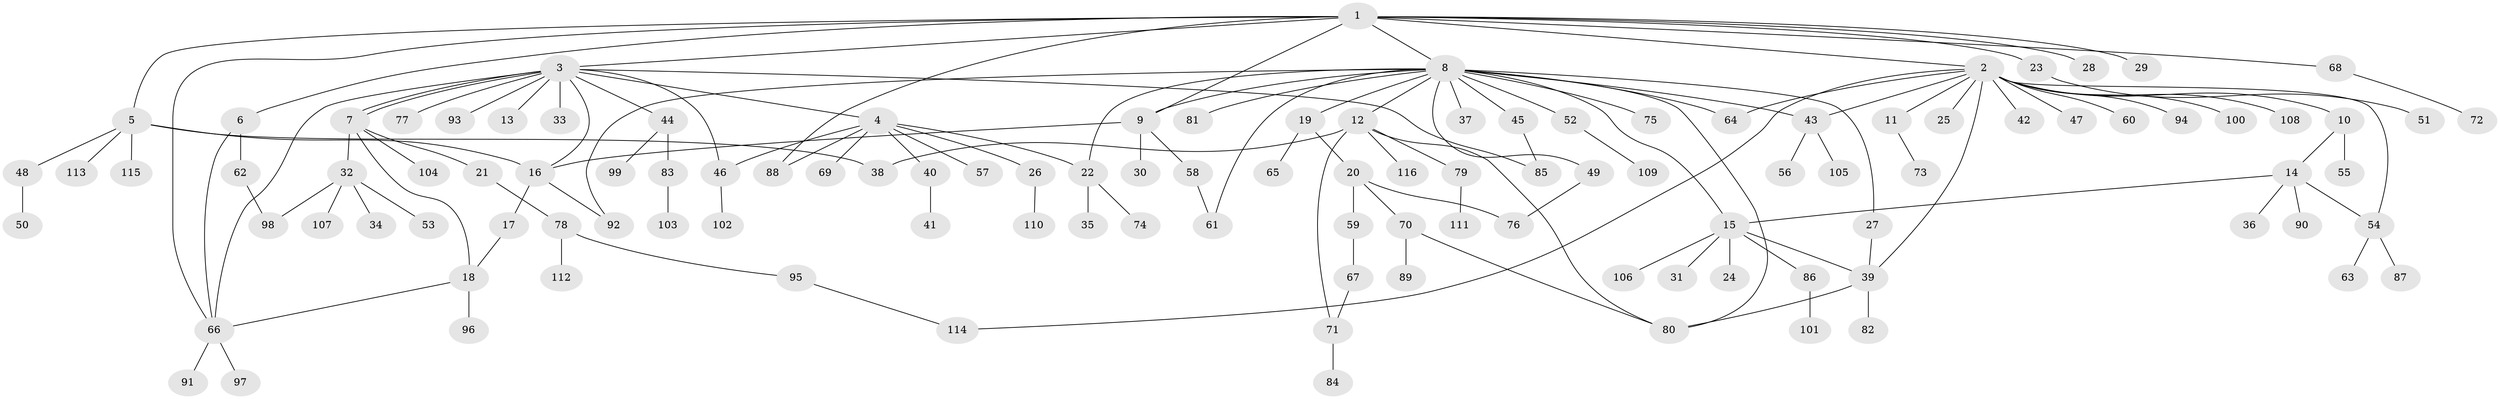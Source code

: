 // Generated by graph-tools (version 1.1) at 2025/01/03/09/25 03:01:57]
// undirected, 116 vertices, 143 edges
graph export_dot {
graph [start="1"]
  node [color=gray90,style=filled];
  1;
  2;
  3;
  4;
  5;
  6;
  7;
  8;
  9;
  10;
  11;
  12;
  13;
  14;
  15;
  16;
  17;
  18;
  19;
  20;
  21;
  22;
  23;
  24;
  25;
  26;
  27;
  28;
  29;
  30;
  31;
  32;
  33;
  34;
  35;
  36;
  37;
  38;
  39;
  40;
  41;
  42;
  43;
  44;
  45;
  46;
  47;
  48;
  49;
  50;
  51;
  52;
  53;
  54;
  55;
  56;
  57;
  58;
  59;
  60;
  61;
  62;
  63;
  64;
  65;
  66;
  67;
  68;
  69;
  70;
  71;
  72;
  73;
  74;
  75;
  76;
  77;
  78;
  79;
  80;
  81;
  82;
  83;
  84;
  85;
  86;
  87;
  88;
  89;
  90;
  91;
  92;
  93;
  94;
  95;
  96;
  97;
  98;
  99;
  100;
  101;
  102;
  103;
  104;
  105;
  106;
  107;
  108;
  109;
  110;
  111;
  112;
  113;
  114;
  115;
  116;
  1 -- 2;
  1 -- 3;
  1 -- 5;
  1 -- 6;
  1 -- 8;
  1 -- 9;
  1 -- 23;
  1 -- 28;
  1 -- 29;
  1 -- 66;
  1 -- 68;
  1 -- 88;
  2 -- 10;
  2 -- 11;
  2 -- 25;
  2 -- 39;
  2 -- 42;
  2 -- 43;
  2 -- 47;
  2 -- 54;
  2 -- 60;
  2 -- 64;
  2 -- 94;
  2 -- 100;
  2 -- 108;
  2 -- 114;
  3 -- 4;
  3 -- 7;
  3 -- 7;
  3 -- 13;
  3 -- 16;
  3 -- 33;
  3 -- 44;
  3 -- 46;
  3 -- 66;
  3 -- 77;
  3 -- 85;
  3 -- 93;
  4 -- 22;
  4 -- 26;
  4 -- 40;
  4 -- 46;
  4 -- 57;
  4 -- 69;
  4 -- 88;
  5 -- 16;
  5 -- 38;
  5 -- 48;
  5 -- 113;
  5 -- 115;
  6 -- 62;
  6 -- 66;
  7 -- 18;
  7 -- 21;
  7 -- 32;
  7 -- 104;
  8 -- 9;
  8 -- 12;
  8 -- 15;
  8 -- 19;
  8 -- 22;
  8 -- 27;
  8 -- 37;
  8 -- 43;
  8 -- 45;
  8 -- 49;
  8 -- 52;
  8 -- 61;
  8 -- 64;
  8 -- 75;
  8 -- 80;
  8 -- 81;
  8 -- 92;
  9 -- 16;
  9 -- 30;
  9 -- 58;
  10 -- 14;
  10 -- 55;
  11 -- 73;
  12 -- 38;
  12 -- 71;
  12 -- 79;
  12 -- 80;
  12 -- 116;
  14 -- 15;
  14 -- 36;
  14 -- 54;
  14 -- 90;
  15 -- 24;
  15 -- 31;
  15 -- 39;
  15 -- 86;
  15 -- 106;
  16 -- 17;
  16 -- 92;
  17 -- 18;
  18 -- 66;
  18 -- 96;
  19 -- 20;
  19 -- 65;
  20 -- 59;
  20 -- 70;
  20 -- 76;
  21 -- 78;
  22 -- 35;
  22 -- 74;
  23 -- 51;
  26 -- 110;
  27 -- 39;
  32 -- 34;
  32 -- 53;
  32 -- 98;
  32 -- 107;
  39 -- 80;
  39 -- 82;
  40 -- 41;
  43 -- 56;
  43 -- 105;
  44 -- 83;
  44 -- 99;
  45 -- 85;
  46 -- 102;
  48 -- 50;
  49 -- 76;
  52 -- 109;
  54 -- 63;
  54 -- 87;
  58 -- 61;
  59 -- 67;
  62 -- 98;
  66 -- 91;
  66 -- 97;
  67 -- 71;
  68 -- 72;
  70 -- 80;
  70 -- 89;
  71 -- 84;
  78 -- 95;
  78 -- 112;
  79 -- 111;
  83 -- 103;
  86 -- 101;
  95 -- 114;
}
